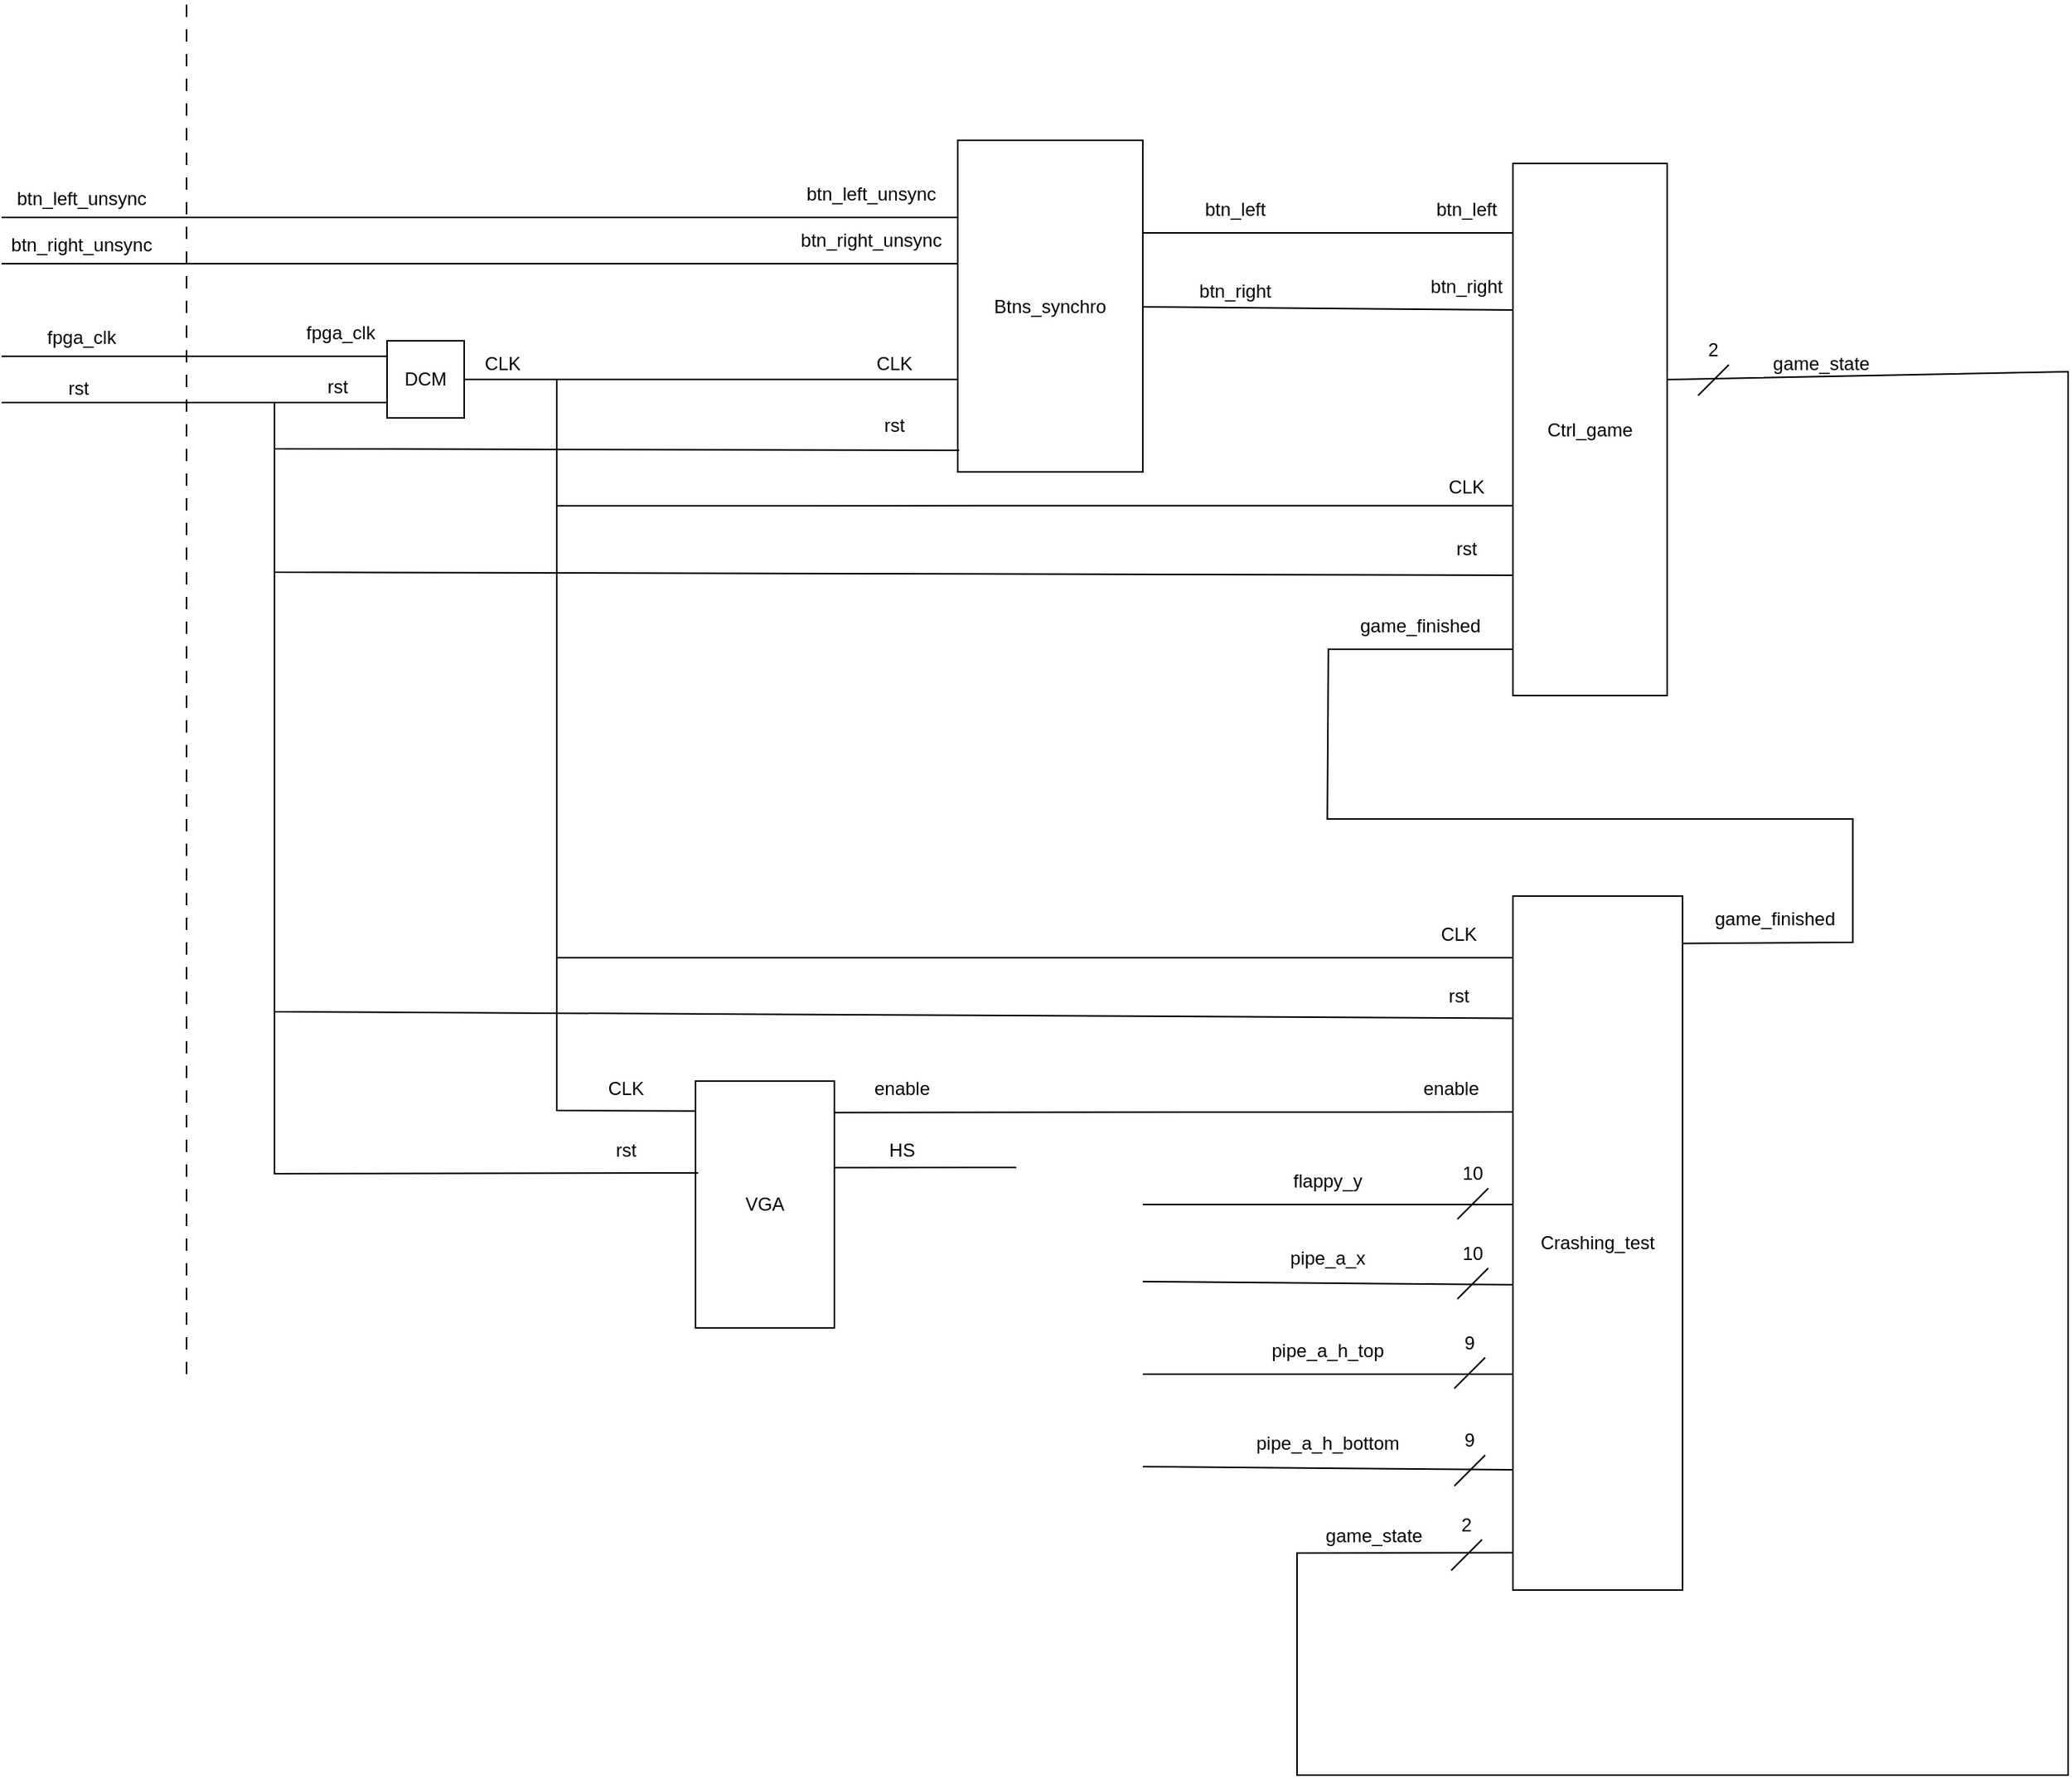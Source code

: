 <mxfile version="24.8.4">
  <diagram name="Page-1" id="Xa5YQdAASDwEEKE8111q">
    <mxGraphModel dx="1657" dy="453" grid="1" gridSize="10" guides="1" tooltips="1" connect="1" arrows="1" fold="1" page="1" pageScale="1" pageWidth="827" pageHeight="1169" math="0" shadow="0">
      <root>
        <mxCell id="0" />
        <mxCell id="1" parent="0" />
        <mxCell id="xnvayWY3Ro9LNE6wZ4xw-27" style="rounded=0;orthogonalLoop=1;jettySize=auto;html=1;exitX=1;exitY=0.5;exitDx=0;exitDy=0;strokeColor=default;startArrow=none;startFill=0;endArrow=none;endFill=0;entryX=0;entryY=0.5;entryDx=0;entryDy=0;" edge="1" parent="1" source="xnvayWY3Ro9LNE6wZ4xw-28">
          <mxGeometry relative="1" as="geometry">
            <mxPoint x="341" y="365" as="targetPoint" />
          </mxGeometry>
        </mxCell>
        <mxCell id="xnvayWY3Ro9LNE6wZ4xw-28" value="DCM" style="whiteSpace=wrap;html=1;aspect=fixed;" vertex="1" parent="1">
          <mxGeometry x="-30" y="340" width="50" height="50" as="geometry" />
        </mxCell>
        <mxCell id="xnvayWY3Ro9LNE6wZ4xw-29" value="" style="endArrow=none;html=1;rounded=0;" edge="1" parent="1">
          <mxGeometry width="50" height="50" relative="1" as="geometry">
            <mxPoint x="-280" y="350" as="sourcePoint" />
            <mxPoint x="-30" y="350" as="targetPoint" />
          </mxGeometry>
        </mxCell>
        <mxCell id="xnvayWY3Ro9LNE6wZ4xw-30" value="" style="endArrow=none;html=1;rounded=0;" edge="1" parent="1">
          <mxGeometry width="50" height="50" relative="1" as="geometry">
            <mxPoint x="-100" y="380" as="sourcePoint" />
            <mxPoint x="-30" y="380" as="targetPoint" />
          </mxGeometry>
        </mxCell>
        <mxCell id="xnvayWY3Ro9LNE6wZ4xw-31" value="CLK" style="text;html=1;align=center;verticalAlign=middle;whiteSpace=wrap;rounded=0;" vertex="1" parent="1">
          <mxGeometry x="274" y="340" width="50" height="30" as="geometry" />
        </mxCell>
        <mxCell id="xnvayWY3Ro9LNE6wZ4xw-32" value="fpga_clk" style="text;html=1;align=center;verticalAlign=middle;whiteSpace=wrap;rounded=0;" vertex="1" parent="1">
          <mxGeometry x="-90" y="320" width="60" height="30" as="geometry" />
        </mxCell>
        <mxCell id="xnvayWY3Ro9LNE6wZ4xw-33" value="" style="endArrow=none;html=1;rounded=0;" edge="1" parent="1">
          <mxGeometry width="50" height="50" relative="1" as="geometry">
            <mxPoint x="-280" y="380" as="sourcePoint" />
            <mxPoint x="-40" y="380" as="targetPoint" />
          </mxGeometry>
        </mxCell>
        <mxCell id="xnvayWY3Ro9LNE6wZ4xw-34" value="rst" style="text;html=1;align=center;verticalAlign=middle;whiteSpace=wrap;rounded=0;" vertex="1" parent="1">
          <mxGeometry x="-92" y="355" width="60" height="30" as="geometry" />
        </mxCell>
        <mxCell id="xnvayWY3Ro9LNE6wZ4xw-36" value="" style="endArrow=none;html=1;rounded=0;" edge="1" parent="1">
          <mxGeometry width="50" height="50" relative="1" as="geometry">
            <mxPoint x="-280" y="260" as="sourcePoint" />
            <mxPoint x="340" y="260" as="targetPoint" />
          </mxGeometry>
        </mxCell>
        <mxCell id="xnvayWY3Ro9LNE6wZ4xw-37" value="btn_left_unsync" style="text;html=1;align=center;verticalAlign=middle;whiteSpace=wrap;rounded=0;" vertex="1" parent="1">
          <mxGeometry x="239" y="230" width="90" height="30" as="geometry" />
        </mxCell>
        <mxCell id="xnvayWY3Ro9LNE6wZ4xw-38" value="" style="endArrow=none;html=1;rounded=0;" edge="1" parent="1">
          <mxGeometry width="50" height="50" relative="1" as="geometry">
            <mxPoint x="-280" y="290" as="sourcePoint" />
            <mxPoint x="340" y="290" as="targetPoint" />
          </mxGeometry>
        </mxCell>
        <mxCell id="xnvayWY3Ro9LNE6wZ4xw-39" value="btn_right_unsync" style="text;html=1;align=center;verticalAlign=middle;whiteSpace=wrap;rounded=0;" vertex="1" parent="1">
          <mxGeometry x="239" y="260" width="90" height="30" as="geometry" />
        </mxCell>
        <mxCell id="xnvayWY3Ro9LNE6wZ4xw-44" value="fpga_clk" style="text;html=1;align=center;verticalAlign=middle;whiteSpace=wrap;rounded=0;" vertex="1" parent="1">
          <mxGeometry x="-258" y="322.5" width="60" height="30" as="geometry" />
        </mxCell>
        <mxCell id="xnvayWY3Ro9LNE6wZ4xw-45" value="rst" style="text;html=1;align=center;verticalAlign=middle;whiteSpace=wrap;rounded=0;" vertex="1" parent="1">
          <mxGeometry x="-260" y="355.5" width="60" height="30" as="geometry" />
        </mxCell>
        <mxCell id="xnvayWY3Ro9LNE6wZ4xw-46" value="Btns_synchro" style="rounded=0;whiteSpace=wrap;html=1;" vertex="1" parent="1">
          <mxGeometry x="340" y="210" width="120" height="215" as="geometry" />
        </mxCell>
        <mxCell id="xnvayWY3Ro9LNE6wZ4xw-47" value="btn_left_unsync" style="text;html=1;align=center;verticalAlign=middle;whiteSpace=wrap;rounded=0;" vertex="1" parent="1">
          <mxGeometry x="-273" y="232.5" width="90" height="30" as="geometry" />
        </mxCell>
        <mxCell id="xnvayWY3Ro9LNE6wZ4xw-48" value="btn_right_unsync" style="text;html=1;align=center;verticalAlign=middle;whiteSpace=wrap;rounded=0;" vertex="1" parent="1">
          <mxGeometry x="-273" y="262.5" width="90" height="30" as="geometry" />
        </mxCell>
        <mxCell id="xnvayWY3Ro9LNE6wZ4xw-50" value="" style="endArrow=none;html=1;rounded=0;entryX=1;entryY=1;entryDx=0;entryDy=0;" edge="1" parent="1" target="xnvayWY3Ro9LNE6wZ4xw-57">
          <mxGeometry width="50" height="50" relative="1" as="geometry">
            <mxPoint x="460" y="270" as="sourcePoint" />
            <mxPoint x="580" y="270" as="targetPoint" />
          </mxGeometry>
        </mxCell>
        <mxCell id="xnvayWY3Ro9LNE6wZ4xw-51" value="" style="endArrow=none;html=1;rounded=0;entryX=1;entryY=1;entryDx=0;entryDy=0;" edge="1" parent="1" target="xnvayWY3Ro9LNE6wZ4xw-58">
          <mxGeometry width="50" height="50" relative="1" as="geometry">
            <mxPoint x="460" y="318" as="sourcePoint" />
            <mxPoint x="680" y="340" as="targetPoint" />
          </mxGeometry>
        </mxCell>
        <mxCell id="xnvayWY3Ro9LNE6wZ4xw-52" value="btn_left" style="text;html=1;align=center;verticalAlign=middle;whiteSpace=wrap;rounded=0;" vertex="1" parent="1">
          <mxGeometry x="490" y="240" width="60" height="30" as="geometry" />
        </mxCell>
        <mxCell id="xnvayWY3Ro9LNE6wZ4xw-53" value="btn_right" style="text;html=1;align=center;verticalAlign=middle;whiteSpace=wrap;rounded=0;" vertex="1" parent="1">
          <mxGeometry x="490" y="292.5" width="60" height="30" as="geometry" />
        </mxCell>
        <mxCell id="xnvayWY3Ro9LNE6wZ4xw-55" value="Ctrl_game" style="rounded=0;whiteSpace=wrap;html=1;rotation=0;" vertex="1" parent="1">
          <mxGeometry x="700" y="225" width="100" height="345" as="geometry" />
        </mxCell>
        <mxCell id="xnvayWY3Ro9LNE6wZ4xw-57" value="btn_left" style="text;html=1;align=center;verticalAlign=middle;whiteSpace=wrap;rounded=0;" vertex="1" parent="1">
          <mxGeometry x="640" y="240" width="60" height="30" as="geometry" />
        </mxCell>
        <mxCell id="xnvayWY3Ro9LNE6wZ4xw-58" value="btn_right" style="text;html=1;align=center;verticalAlign=middle;whiteSpace=wrap;rounded=0;" vertex="1" parent="1">
          <mxGeometry x="640" y="290" width="60" height="30" as="geometry" />
        </mxCell>
        <mxCell id="xnvayWY3Ro9LNE6wZ4xw-59" value="rst" style="text;html=1;align=center;verticalAlign=middle;whiteSpace=wrap;rounded=0;" vertex="1" parent="1">
          <mxGeometry x="269" y="380" width="60" height="30" as="geometry" />
        </mxCell>
        <mxCell id="xnvayWY3Ro9LNE6wZ4xw-62" value="" style="endArrow=none;html=1;rounded=0;entryX=0.003;entryY=0.643;entryDx=0;entryDy=0;entryPerimeter=0;" edge="1" parent="1" target="xnvayWY3Ro9LNE6wZ4xw-55">
          <mxGeometry width="50" height="50" relative="1" as="geometry">
            <mxPoint x="80" y="365" as="sourcePoint" />
            <mxPoint x="720.1" y="445.55" as="targetPoint" />
            <Array as="points">
              <mxPoint x="80" y="447" />
            </Array>
          </mxGeometry>
        </mxCell>
        <mxCell id="xnvayWY3Ro9LNE6wZ4xw-63" value="CLK" style="text;html=1;align=center;verticalAlign=middle;whiteSpace=wrap;rounded=0;" vertex="1" parent="1">
          <mxGeometry x="645" y="420" width="50" height="30" as="geometry" />
        </mxCell>
        <mxCell id="xnvayWY3Ro9LNE6wZ4xw-64" value="CLK" style="text;html=1;align=center;verticalAlign=middle;whiteSpace=wrap;rounded=0;" vertex="1" parent="1">
          <mxGeometry x="20" y="340" width="50" height="30" as="geometry" />
        </mxCell>
        <mxCell id="xnvayWY3Ro9LNE6wZ4xw-65" value="" style="endArrow=none;html=1;rounded=0;entryX=0.006;entryY=0.774;entryDx=0;entryDy=0;entryPerimeter=0;" edge="1" parent="1" target="xnvayWY3Ro9LNE6wZ4xw-55">
          <mxGeometry width="50" height="50" relative="1" as="geometry">
            <mxPoint x="-103" y="410" as="sourcePoint" />
            <mxPoint x="547" y="490" as="targetPoint" />
            <Array as="points">
              <mxPoint x="-103" y="490" />
            </Array>
          </mxGeometry>
        </mxCell>
        <mxCell id="xnvayWY3Ro9LNE6wZ4xw-66" value="rst" style="text;html=1;align=center;verticalAlign=middle;whiteSpace=wrap;rounded=0;" vertex="1" parent="1">
          <mxGeometry x="640" y="460" width="60" height="30" as="geometry" />
        </mxCell>
        <mxCell id="xnvayWY3Ro9LNE6wZ4xw-67" value="" style="endArrow=none;html=1;rounded=0;entryX=0.008;entryY=0.935;entryDx=0;entryDy=0;entryPerimeter=0;" edge="1" parent="1" target="xnvayWY3Ro9LNE6wZ4xw-46">
          <mxGeometry width="50" height="50" relative="1" as="geometry">
            <mxPoint x="-103" y="380" as="sourcePoint" />
            <mxPoint x="185.8" y="410.595" as="targetPoint" />
            <Array as="points">
              <mxPoint x="-103" y="410" />
            </Array>
          </mxGeometry>
        </mxCell>
        <mxCell id="xnvayWY3Ro9LNE6wZ4xw-68" value="" style="endArrow=none;html=1;rounded=0;exitX=0.976;exitY=0.169;exitDx=0;exitDy=0;entryX=0;entryY=0.971;entryDx=0;entryDy=0;entryPerimeter=0;exitPerimeter=0;" edge="1" parent="1">
          <mxGeometry width="50" height="50" relative="1" as="geometry">
            <mxPoint x="807.71" y="730.7" as="sourcePoint" />
            <mxPoint x="700.35" y="539.995" as="targetPoint" />
            <Array as="points">
              <mxPoint x="920.35" y="730" />
              <mxPoint x="920.35" y="650" />
              <mxPoint x="579.65" y="650" />
              <mxPoint x="580.35" y="540" />
            </Array>
          </mxGeometry>
        </mxCell>
        <mxCell id="xnvayWY3Ro9LNE6wZ4xw-70" value="game_finished" style="text;html=1;align=center;verticalAlign=middle;whiteSpace=wrap;rounded=0;" vertex="1" parent="1">
          <mxGeometry x="610" y="510" width="60" height="30" as="geometry" />
        </mxCell>
        <mxCell id="xnvayWY3Ro9LNE6wZ4xw-71" value="" style="endArrow=none;html=1;rounded=0;entryX=0.002;entryY=0.946;entryDx=0;entryDy=0;entryPerimeter=0;exitX=1.002;exitY=0.406;exitDx=0;exitDy=0;exitPerimeter=0;" edge="1" parent="1" source="xnvayWY3Ro9LNE6wZ4xw-55" target="xnvayWY3Ro9LNE6wZ4xw-76">
          <mxGeometry width="50" height="50" relative="1" as="geometry">
            <mxPoint x="800" y="364.76" as="sourcePoint" />
            <mxPoint x="1050" y="690" as="targetPoint" />
            <Array as="points">
              <mxPoint x="1060" y="360" />
              <mxPoint x="1060" y="1270" />
              <mxPoint x="560" y="1270" />
              <mxPoint x="560" y="1126" />
            </Array>
          </mxGeometry>
        </mxCell>
        <mxCell id="xnvayWY3Ro9LNE6wZ4xw-72" value="game_state" style="text;html=1;align=center;verticalAlign=middle;whiteSpace=wrap;rounded=0;" vertex="1" parent="1">
          <mxGeometry x="870" y="340" width="60" height="30" as="geometry" />
        </mxCell>
        <mxCell id="xnvayWY3Ro9LNE6wZ4xw-76" value="Crashing_test" style="rounded=0;whiteSpace=wrap;html=1;rotation=0;" vertex="1" parent="1">
          <mxGeometry x="700" y="700" width="110" height="450" as="geometry" />
        </mxCell>
        <mxCell id="xnvayWY3Ro9LNE6wZ4xw-78" value="game_finished" style="text;html=1;align=center;verticalAlign=middle;whiteSpace=wrap;rounded=0;" vertex="1" parent="1">
          <mxGeometry x="840" y="700" width="60" height="30" as="geometry" />
        </mxCell>
        <mxCell id="xnvayWY3Ro9LNE6wZ4xw-81" value="game_state" style="text;html=1;align=center;verticalAlign=middle;whiteSpace=wrap;rounded=0;" vertex="1" parent="1">
          <mxGeometry x="580" y="1100" width="60" height="30" as="geometry" />
        </mxCell>
        <mxCell id="xnvayWY3Ro9LNE6wZ4xw-82" value="" style="endArrow=none;html=1;rounded=0;" edge="1" parent="1">
          <mxGeometry width="50" height="50" relative="1" as="geometry">
            <mxPoint x="700" y="740" as="sourcePoint" />
            <mxPoint x="80" y="445" as="targetPoint" />
            <Array as="points">
              <mxPoint x="80" y="740" />
            </Array>
          </mxGeometry>
        </mxCell>
        <mxCell id="xnvayWY3Ro9LNE6wZ4xw-83" value="CLK" style="text;html=1;align=center;verticalAlign=middle;whiteSpace=wrap;rounded=0;" vertex="1" parent="1">
          <mxGeometry x="640" y="710" width="50" height="30" as="geometry" />
        </mxCell>
        <mxCell id="xnvayWY3Ro9LNE6wZ4xw-84" value="" style="endArrow=none;html=1;rounded=0;exitX=-0.005;exitY=0.176;exitDx=0;exitDy=0;exitPerimeter=0;" edge="1" parent="1" source="xnvayWY3Ro9LNE6wZ4xw-76">
          <mxGeometry width="50" height="50" relative="1" as="geometry">
            <mxPoint x="547" y="781" as="sourcePoint" />
            <mxPoint x="-103" y="490" as="targetPoint" />
            <Array as="points">
              <mxPoint x="-103" y="775" />
            </Array>
          </mxGeometry>
        </mxCell>
        <mxCell id="xnvayWY3Ro9LNE6wZ4xw-85" value="rst" style="text;html=1;align=center;verticalAlign=middle;whiteSpace=wrap;rounded=0;" vertex="1" parent="1">
          <mxGeometry x="635" y="750" width="60" height="30" as="geometry" />
        </mxCell>
        <mxCell id="xnvayWY3Ro9LNE6wZ4xw-86" value="" style="endArrow=none;html=1;rounded=0;entryX=1;entryY=1;entryDx=0;entryDy=0;exitX=0.993;exitY=0.127;exitDx=0;exitDy=0;exitPerimeter=0;" edge="1" parent="1" source="xnvayWY3Ro9LNE6wZ4xw-110">
          <mxGeometry width="50" height="50" relative="1" as="geometry">
            <mxPoint x="460" y="840" as="sourcePoint" />
            <mxPoint x="700" y="840" as="targetPoint" />
          </mxGeometry>
        </mxCell>
        <mxCell id="xnvayWY3Ro9LNE6wZ4xw-87" value="" style="endArrow=none;html=1;rounded=0;entryX=1;entryY=1;entryDx=0;entryDy=0;" edge="1" parent="1">
          <mxGeometry width="50" height="50" relative="1" as="geometry">
            <mxPoint x="460" y="950" as="sourcePoint" />
            <mxPoint x="700" y="952" as="targetPoint" />
          </mxGeometry>
        </mxCell>
        <mxCell id="xnvayWY3Ro9LNE6wZ4xw-88" value="" style="endArrow=none;html=1;rounded=0;entryX=1;entryY=1;entryDx=0;entryDy=0;" edge="1" parent="1">
          <mxGeometry width="50" height="50" relative="1" as="geometry">
            <mxPoint x="460" y="900" as="sourcePoint" />
            <mxPoint x="700" y="900" as="targetPoint" />
          </mxGeometry>
        </mxCell>
        <mxCell id="xnvayWY3Ro9LNE6wZ4xw-89" value="" style="endArrow=none;html=1;rounded=0;entryX=1;entryY=1;entryDx=0;entryDy=0;" edge="1" parent="1">
          <mxGeometry width="50" height="50" relative="1" as="geometry">
            <mxPoint x="460" y="1070" as="sourcePoint" />
            <mxPoint x="700" y="1072" as="targetPoint" />
          </mxGeometry>
        </mxCell>
        <mxCell id="xnvayWY3Ro9LNE6wZ4xw-90" value="" style="endArrow=none;html=1;rounded=0;entryX=1;entryY=1;entryDx=0;entryDy=0;" edge="1" parent="1">
          <mxGeometry width="50" height="50" relative="1" as="geometry">
            <mxPoint x="460" y="1010" as="sourcePoint" />
            <mxPoint x="700" y="1010" as="targetPoint" />
          </mxGeometry>
        </mxCell>
        <mxCell id="xnvayWY3Ro9LNE6wZ4xw-91" value="enable" style="text;html=1;align=center;verticalAlign=middle;whiteSpace=wrap;rounded=0;" vertex="1" parent="1">
          <mxGeometry x="635" y="810" width="50" height="30" as="geometry" />
        </mxCell>
        <mxCell id="xnvayWY3Ro9LNE6wZ4xw-92" value="flappy_y" style="text;html=1;align=center;verticalAlign=middle;whiteSpace=wrap;rounded=0;" vertex="1" parent="1">
          <mxGeometry x="550" y="870" width="60" height="30" as="geometry" />
        </mxCell>
        <mxCell id="xnvayWY3Ro9LNE6wZ4xw-93" value="pipe_a_x" style="text;html=1;align=center;verticalAlign=middle;whiteSpace=wrap;rounded=0;" vertex="1" parent="1">
          <mxGeometry x="550" y="920" width="60" height="30" as="geometry" />
        </mxCell>
        <mxCell id="xnvayWY3Ro9LNE6wZ4xw-94" value="pipe_a_h_top" style="text;html=1;align=center;verticalAlign=middle;whiteSpace=wrap;rounded=0;" vertex="1" parent="1">
          <mxGeometry x="535" y="980" width="90" height="30" as="geometry" />
        </mxCell>
        <mxCell id="xnvayWY3Ro9LNE6wZ4xw-95" value="pipe_a_h_bottom" style="text;html=1;align=center;verticalAlign=middle;whiteSpace=wrap;rounded=0;" vertex="1" parent="1">
          <mxGeometry x="525" y="1040" width="110" height="30" as="geometry" />
        </mxCell>
        <mxCell id="xnvayWY3Ro9LNE6wZ4xw-96" value="" style="endArrow=none;html=1;rounded=0;" edge="1" parent="1">
          <mxGeometry width="50" height="50" relative="1" as="geometry">
            <mxPoint x="820" y="375.5" as="sourcePoint" />
            <mxPoint x="840" y="355.5" as="targetPoint" />
          </mxGeometry>
        </mxCell>
        <mxCell id="xnvayWY3Ro9LNE6wZ4xw-97" value="2" style="text;html=1;align=center;verticalAlign=middle;whiteSpace=wrap;rounded=0;" vertex="1" parent="1">
          <mxGeometry x="800" y="331" width="60" height="30" as="geometry" />
        </mxCell>
        <mxCell id="xnvayWY3Ro9LNE6wZ4xw-98" value="" style="endArrow=none;html=1;rounded=0;" edge="1" parent="1">
          <mxGeometry width="50" height="50" relative="1" as="geometry">
            <mxPoint x="660" y="1137.25" as="sourcePoint" />
            <mxPoint x="680" y="1117.25" as="targetPoint" />
          </mxGeometry>
        </mxCell>
        <mxCell id="xnvayWY3Ro9LNE6wZ4xw-99" value="2" style="text;html=1;align=center;verticalAlign=middle;whiteSpace=wrap;rounded=0;" vertex="1" parent="1">
          <mxGeometry x="640" y="1092.75" width="60" height="30" as="geometry" />
        </mxCell>
        <mxCell id="xnvayWY3Ro9LNE6wZ4xw-101" value="" style="endArrow=none;html=1;rounded=0;" edge="1" parent="1">
          <mxGeometry width="50" height="50" relative="1" as="geometry">
            <mxPoint x="662" y="1082.5" as="sourcePoint" />
            <mxPoint x="682" y="1062.5" as="targetPoint" />
          </mxGeometry>
        </mxCell>
        <mxCell id="xnvayWY3Ro9LNE6wZ4xw-102" value="9" style="text;html=1;align=center;verticalAlign=middle;whiteSpace=wrap;rounded=0;" vertex="1" parent="1">
          <mxGeometry x="642" y="1038" width="60" height="30" as="geometry" />
        </mxCell>
        <mxCell id="xnvayWY3Ro9LNE6wZ4xw-103" value="" style="endArrow=none;html=1;rounded=0;" edge="1" parent="1">
          <mxGeometry width="50" height="50" relative="1" as="geometry">
            <mxPoint x="662" y="1019.25" as="sourcePoint" />
            <mxPoint x="682" y="999.25" as="targetPoint" />
          </mxGeometry>
        </mxCell>
        <mxCell id="xnvayWY3Ro9LNE6wZ4xw-104" value="9" style="text;html=1;align=center;verticalAlign=middle;whiteSpace=wrap;rounded=0;" vertex="1" parent="1">
          <mxGeometry x="642" y="974.75" width="60" height="30" as="geometry" />
        </mxCell>
        <mxCell id="xnvayWY3Ro9LNE6wZ4xw-105" value="" style="endArrow=none;html=1;rounded=0;" edge="1" parent="1">
          <mxGeometry width="50" height="50" relative="1" as="geometry">
            <mxPoint x="664" y="961.25" as="sourcePoint" />
            <mxPoint x="684" y="941.25" as="targetPoint" />
          </mxGeometry>
        </mxCell>
        <mxCell id="xnvayWY3Ro9LNE6wZ4xw-106" value="10" style="text;html=1;align=center;verticalAlign=middle;whiteSpace=wrap;rounded=0;" vertex="1" parent="1">
          <mxGeometry x="644" y="916.75" width="60" height="30" as="geometry" />
        </mxCell>
        <mxCell id="xnvayWY3Ro9LNE6wZ4xw-107" value="" style="endArrow=none;html=1;rounded=0;" edge="1" parent="1">
          <mxGeometry width="50" height="50" relative="1" as="geometry">
            <mxPoint x="664" y="909.5" as="sourcePoint" />
            <mxPoint x="684" y="889.5" as="targetPoint" />
          </mxGeometry>
        </mxCell>
        <mxCell id="xnvayWY3Ro9LNE6wZ4xw-108" value="10" style="text;html=1;align=center;verticalAlign=middle;whiteSpace=wrap;rounded=0;" vertex="1" parent="1">
          <mxGeometry x="644" y="865" width="60" height="30" as="geometry" />
        </mxCell>
        <mxCell id="xnvayWY3Ro9LNE6wZ4xw-110" value="VGA" style="rounded=0;whiteSpace=wrap;html=1;" vertex="1" parent="1">
          <mxGeometry x="170" y="820" width="90" height="160" as="geometry" />
        </mxCell>
        <mxCell id="xnvayWY3Ro9LNE6wZ4xw-111" value="enable" style="text;html=1;align=center;verticalAlign=middle;whiteSpace=wrap;rounded=0;" vertex="1" parent="1">
          <mxGeometry x="279" y="810" width="50" height="30" as="geometry" />
        </mxCell>
        <mxCell id="xnvayWY3Ro9LNE6wZ4xw-112" value="" style="endArrow=none;html=1;rounded=0;exitX=0.019;exitY=0.372;exitDx=0;exitDy=0;exitPerimeter=0;" edge="1" parent="1" source="xnvayWY3Ro9LNE6wZ4xw-110">
          <mxGeometry width="50" height="50" relative="1" as="geometry">
            <mxPoint x="-53.82" y="839.68" as="sourcePoint" />
            <mxPoint x="-103" y="775" as="targetPoint" />
            <Array as="points">
              <mxPoint x="-103" y="880" />
            </Array>
          </mxGeometry>
        </mxCell>
        <mxCell id="xnvayWY3Ro9LNE6wZ4xw-113" value="rst" style="text;html=1;align=center;verticalAlign=middle;whiteSpace=wrap;rounded=0;" vertex="1" parent="1">
          <mxGeometry x="95" y="850" width="60" height="30" as="geometry" />
        </mxCell>
        <mxCell id="xnvayWY3Ro9LNE6wZ4xw-114" value="" style="endArrow=none;html=1;rounded=0;dashed=1;dashPattern=8 8;" edge="1" parent="1">
          <mxGeometry width="50" height="50" relative="1" as="geometry">
            <mxPoint x="-160" y="1010" as="sourcePoint" />
            <mxPoint x="-160" y="120" as="targetPoint" />
          </mxGeometry>
        </mxCell>
        <mxCell id="xnvayWY3Ro9LNE6wZ4xw-116" value="" style="endArrow=none;html=1;rounded=0;exitX=-0.002;exitY=0.121;exitDx=0;exitDy=0;exitPerimeter=0;" edge="1" parent="1" source="xnvayWY3Ro9LNE6wZ4xw-110">
          <mxGeometry width="50" height="50" relative="1" as="geometry">
            <mxPoint x="-20" y="700" as="sourcePoint" />
            <mxPoint x="80" y="740" as="targetPoint" />
            <Array as="points">
              <mxPoint x="80" y="839" />
            </Array>
          </mxGeometry>
        </mxCell>
        <mxCell id="xnvayWY3Ro9LNE6wZ4xw-117" value="CLK" style="text;html=1;align=center;verticalAlign=middle;whiteSpace=wrap;rounded=0;" vertex="1" parent="1">
          <mxGeometry x="100" y="810" width="50" height="30" as="geometry" />
        </mxCell>
        <mxCell id="xnvayWY3Ro9LNE6wZ4xw-118" value="" style="endArrow=none;html=1;rounded=0;exitX=1.019;exitY=0.288;exitDx=0;exitDy=0;exitPerimeter=0;" edge="1" parent="1">
          <mxGeometry width="50" height="50" relative="1" as="geometry">
            <mxPoint x="260.0" y="876.08" as="sourcePoint" />
            <mxPoint x="378" y="876" as="targetPoint" />
          </mxGeometry>
        </mxCell>
        <mxCell id="xnvayWY3Ro9LNE6wZ4xw-119" value="HS" style="text;html=1;align=center;verticalAlign=middle;whiteSpace=wrap;rounded=0;" vertex="1" parent="1">
          <mxGeometry x="279" y="850" width="50" height="30" as="geometry" />
        </mxCell>
      </root>
    </mxGraphModel>
  </diagram>
</mxfile>
